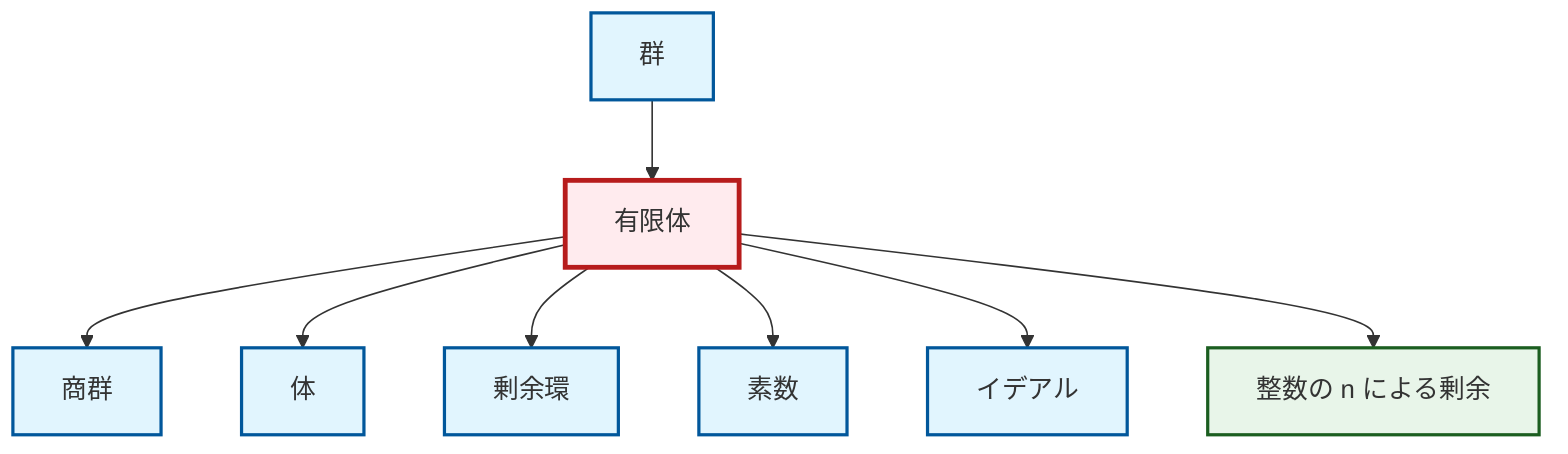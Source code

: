 graph TD
    classDef definition fill:#e1f5fe,stroke:#01579b,stroke-width:2px
    classDef theorem fill:#f3e5f5,stroke:#4a148c,stroke-width:2px
    classDef axiom fill:#fff3e0,stroke:#e65100,stroke-width:2px
    classDef example fill:#e8f5e9,stroke:#1b5e20,stroke-width:2px
    classDef current fill:#ffebee,stroke:#b71c1c,stroke-width:3px
    def-ideal["イデアル"]:::definition
    def-quotient-group["商群"]:::definition
    def-group["群"]:::definition
    def-prime["素数"]:::definition
    ex-quotient-integers-mod-n["整数の n による剰余"]:::example
    def-quotient-ring["剰余環"]:::definition
    ex-finite-field["有限体"]:::example
    def-field["体"]:::definition
    ex-finite-field --> def-quotient-group
    def-group --> ex-finite-field
    ex-finite-field --> def-field
    ex-finite-field --> def-quotient-ring
    ex-finite-field --> def-prime
    ex-finite-field --> def-ideal
    ex-finite-field --> ex-quotient-integers-mod-n
    class ex-finite-field current
